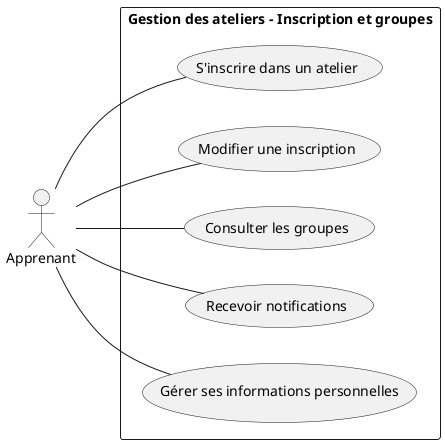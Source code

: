 @startuml

left to right direction
actor Apprenant

rectangle "Gestion des ateliers - Inscription et groupes"{
    
usecase "S'inscrire dans un atelier" as UC1
usecase "Modifier une inscription" as UC2
usecase "Consulter les groupes" as UC3
usecase "Recevoir notifications" as UC4
usecase "Gérer ses informations personnelles" as UC5
}

Apprenant -- UC1
Apprenant -- UC2
Apprenant -- UC3
Apprenant -- UC4
Apprenant -- UC5

@enduml
